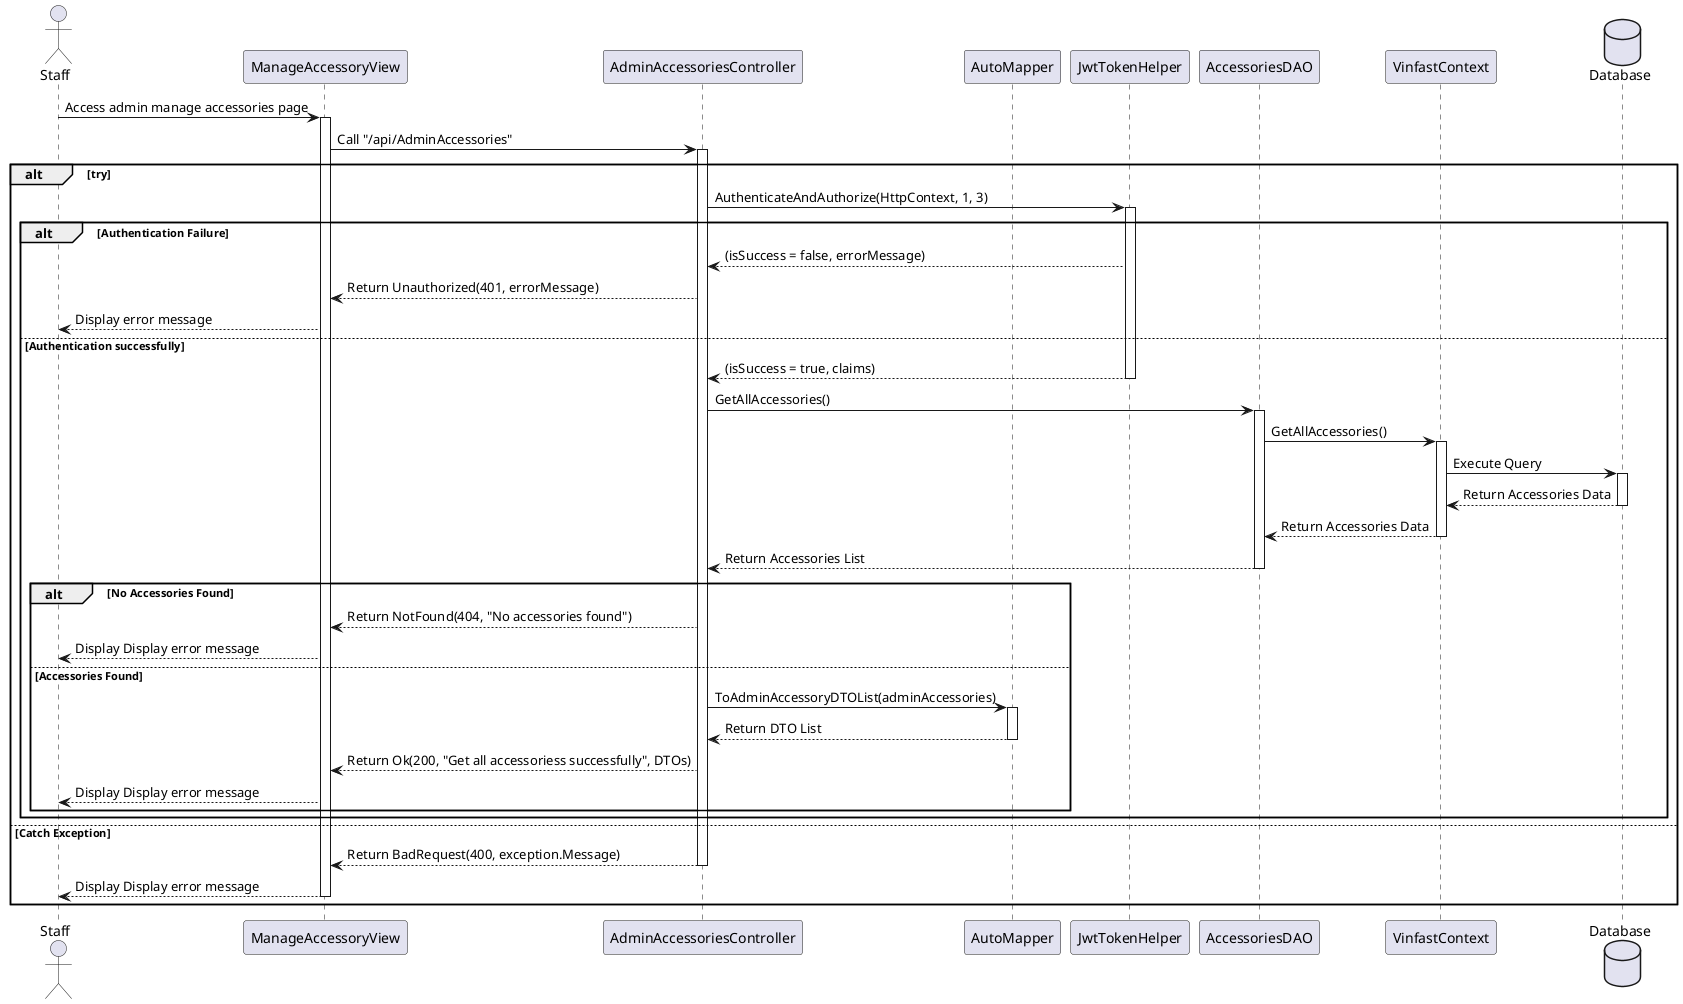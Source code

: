 @startuml
actor Staff
participant ManageAccessoryView
participant AdminAccessoriesController
participant AutoMapper
participant JwtTokenHelper
participant AccessoriesDAO
participant VinfastContext
database Database

Staff -> ManageAccessoryView: Access admin manage accessories page
activate ManageAccessoryView

    ManageAccessoryView -> AdminAccessoriesController: Call "/api/AdminAccessories"
alt try
    activate AdminAccessoriesController

    AdminAccessoriesController -> JwtTokenHelper: AuthenticateAndAuthorize(HttpContext, 1, 3)
        alt Authentication Failure
            activate JwtTokenHelper
            JwtTokenHelper --> AdminAccessoriesController: (isSuccess = false, errorMessage)
            AdminAccessoriesController --> ManageAccessoryView: Return Unauthorized(401, errorMessage)
            ManageAccessoryView --> Staff: Display error message
            
        else Authentication successfully
            JwtTokenHelper --> AdminAccessoriesController: (isSuccess = true, claims)
            deactivate JwtTokenHelper
            
            AdminAccessoriesController -> AccessoriesDAO: GetAllAccessories()
            activate AccessoriesDAO
            
            AccessoriesDAO -> VinfastContext: GetAllAccessories()
            activate VinfastContext
            
            VinfastContext -> Database: Execute Query
            activate Database
            Database --> VinfastContext: Return Accessories Data
            deactivate Database
            
            VinfastContext --> AccessoriesDAO: Return Accessories Data
            deactivate VinfastContext
            AccessoriesDAO --> AdminAccessoriesController: Return Accessories List
            deactivate AccessoriesDAO

            alt No Accessories Found
                AdminAccessoriesController --> ManageAccessoryView: Return NotFound(404, "No accessories found")
                ManageAccessoryView --> Staff: Display Display error message
            else Accessories Found
                AdminAccessoriesController -> AutoMapper: ToAdminAccessoryDTOList(adminAccessories)
                activate AutoMapper
                AutoMapper --> AdminAccessoriesController: Return DTO List
                deactivate AutoMapper
                AdminAccessoriesController --> ManageAccessoryView: Return Ok(200, "Get all accessoriess successfully", DTOs)
                ManageAccessoryView --> Staff: Display Display error message
            end
        
    end

else Catch Exception
    AdminAccessoriesController --> ManageAccessoryView: Return BadRequest(400, exception.Message)
    deactivate AdminAccessoriesController
    ManageAccessoryView --> Staff: Display Display error message
deactivate ManageAccessoryView
end




@enduml